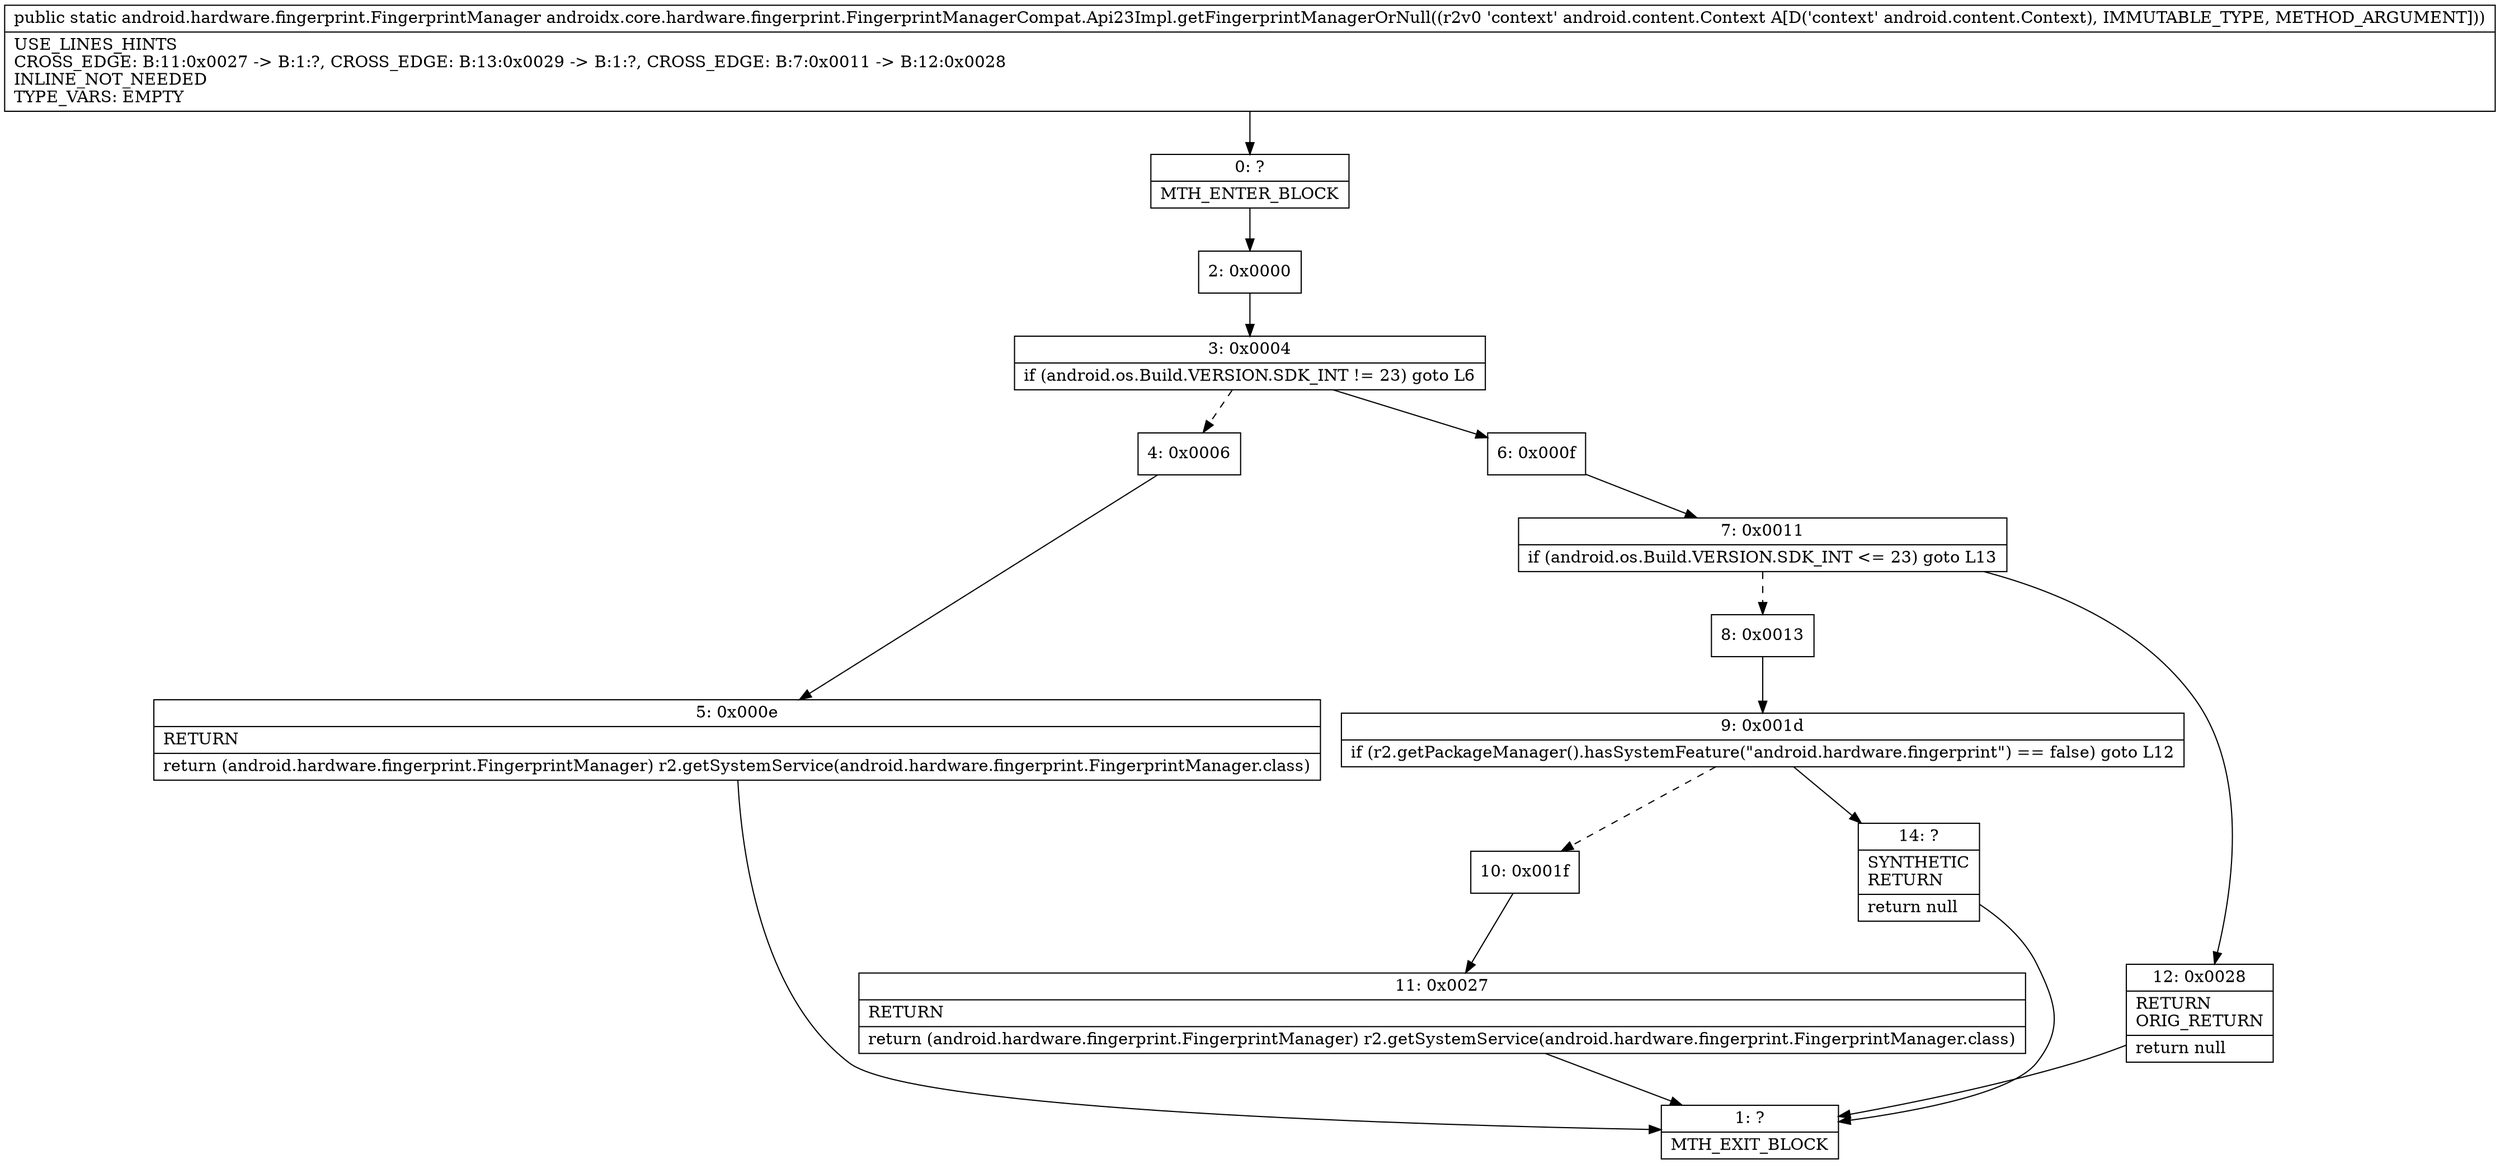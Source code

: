 digraph "CFG forandroidx.core.hardware.fingerprint.FingerprintManagerCompat.Api23Impl.getFingerprintManagerOrNull(Landroid\/content\/Context;)Landroid\/hardware\/fingerprint\/FingerprintManager;" {
Node_0 [shape=record,label="{0\:\ ?|MTH_ENTER_BLOCK\l}"];
Node_2 [shape=record,label="{2\:\ 0x0000}"];
Node_3 [shape=record,label="{3\:\ 0x0004|if (android.os.Build.VERSION.SDK_INT != 23) goto L6\l}"];
Node_4 [shape=record,label="{4\:\ 0x0006}"];
Node_5 [shape=record,label="{5\:\ 0x000e|RETURN\l|return (android.hardware.fingerprint.FingerprintManager) r2.getSystemService(android.hardware.fingerprint.FingerprintManager.class)\l}"];
Node_1 [shape=record,label="{1\:\ ?|MTH_EXIT_BLOCK\l}"];
Node_6 [shape=record,label="{6\:\ 0x000f}"];
Node_7 [shape=record,label="{7\:\ 0x0011|if (android.os.Build.VERSION.SDK_INT \<= 23) goto L13\l}"];
Node_8 [shape=record,label="{8\:\ 0x0013}"];
Node_9 [shape=record,label="{9\:\ 0x001d|if (r2.getPackageManager().hasSystemFeature(\"android.hardware.fingerprint\") == false) goto L12\l}"];
Node_10 [shape=record,label="{10\:\ 0x001f}"];
Node_11 [shape=record,label="{11\:\ 0x0027|RETURN\l|return (android.hardware.fingerprint.FingerprintManager) r2.getSystemService(android.hardware.fingerprint.FingerprintManager.class)\l}"];
Node_14 [shape=record,label="{14\:\ ?|SYNTHETIC\lRETURN\l|return null\l}"];
Node_12 [shape=record,label="{12\:\ 0x0028|RETURN\lORIG_RETURN\l|return null\l}"];
MethodNode[shape=record,label="{public static android.hardware.fingerprint.FingerprintManager androidx.core.hardware.fingerprint.FingerprintManagerCompat.Api23Impl.getFingerprintManagerOrNull((r2v0 'context' android.content.Context A[D('context' android.content.Context), IMMUTABLE_TYPE, METHOD_ARGUMENT]))  | USE_LINES_HINTS\lCROSS_EDGE: B:11:0x0027 \-\> B:1:?, CROSS_EDGE: B:13:0x0029 \-\> B:1:?, CROSS_EDGE: B:7:0x0011 \-\> B:12:0x0028\lINLINE_NOT_NEEDED\lTYPE_VARS: EMPTY\l}"];
MethodNode -> Node_0;Node_0 -> Node_2;
Node_2 -> Node_3;
Node_3 -> Node_4[style=dashed];
Node_3 -> Node_6;
Node_4 -> Node_5;
Node_5 -> Node_1;
Node_6 -> Node_7;
Node_7 -> Node_8[style=dashed];
Node_7 -> Node_12;
Node_8 -> Node_9;
Node_9 -> Node_10[style=dashed];
Node_9 -> Node_14;
Node_10 -> Node_11;
Node_11 -> Node_1;
Node_14 -> Node_1;
Node_12 -> Node_1;
}

